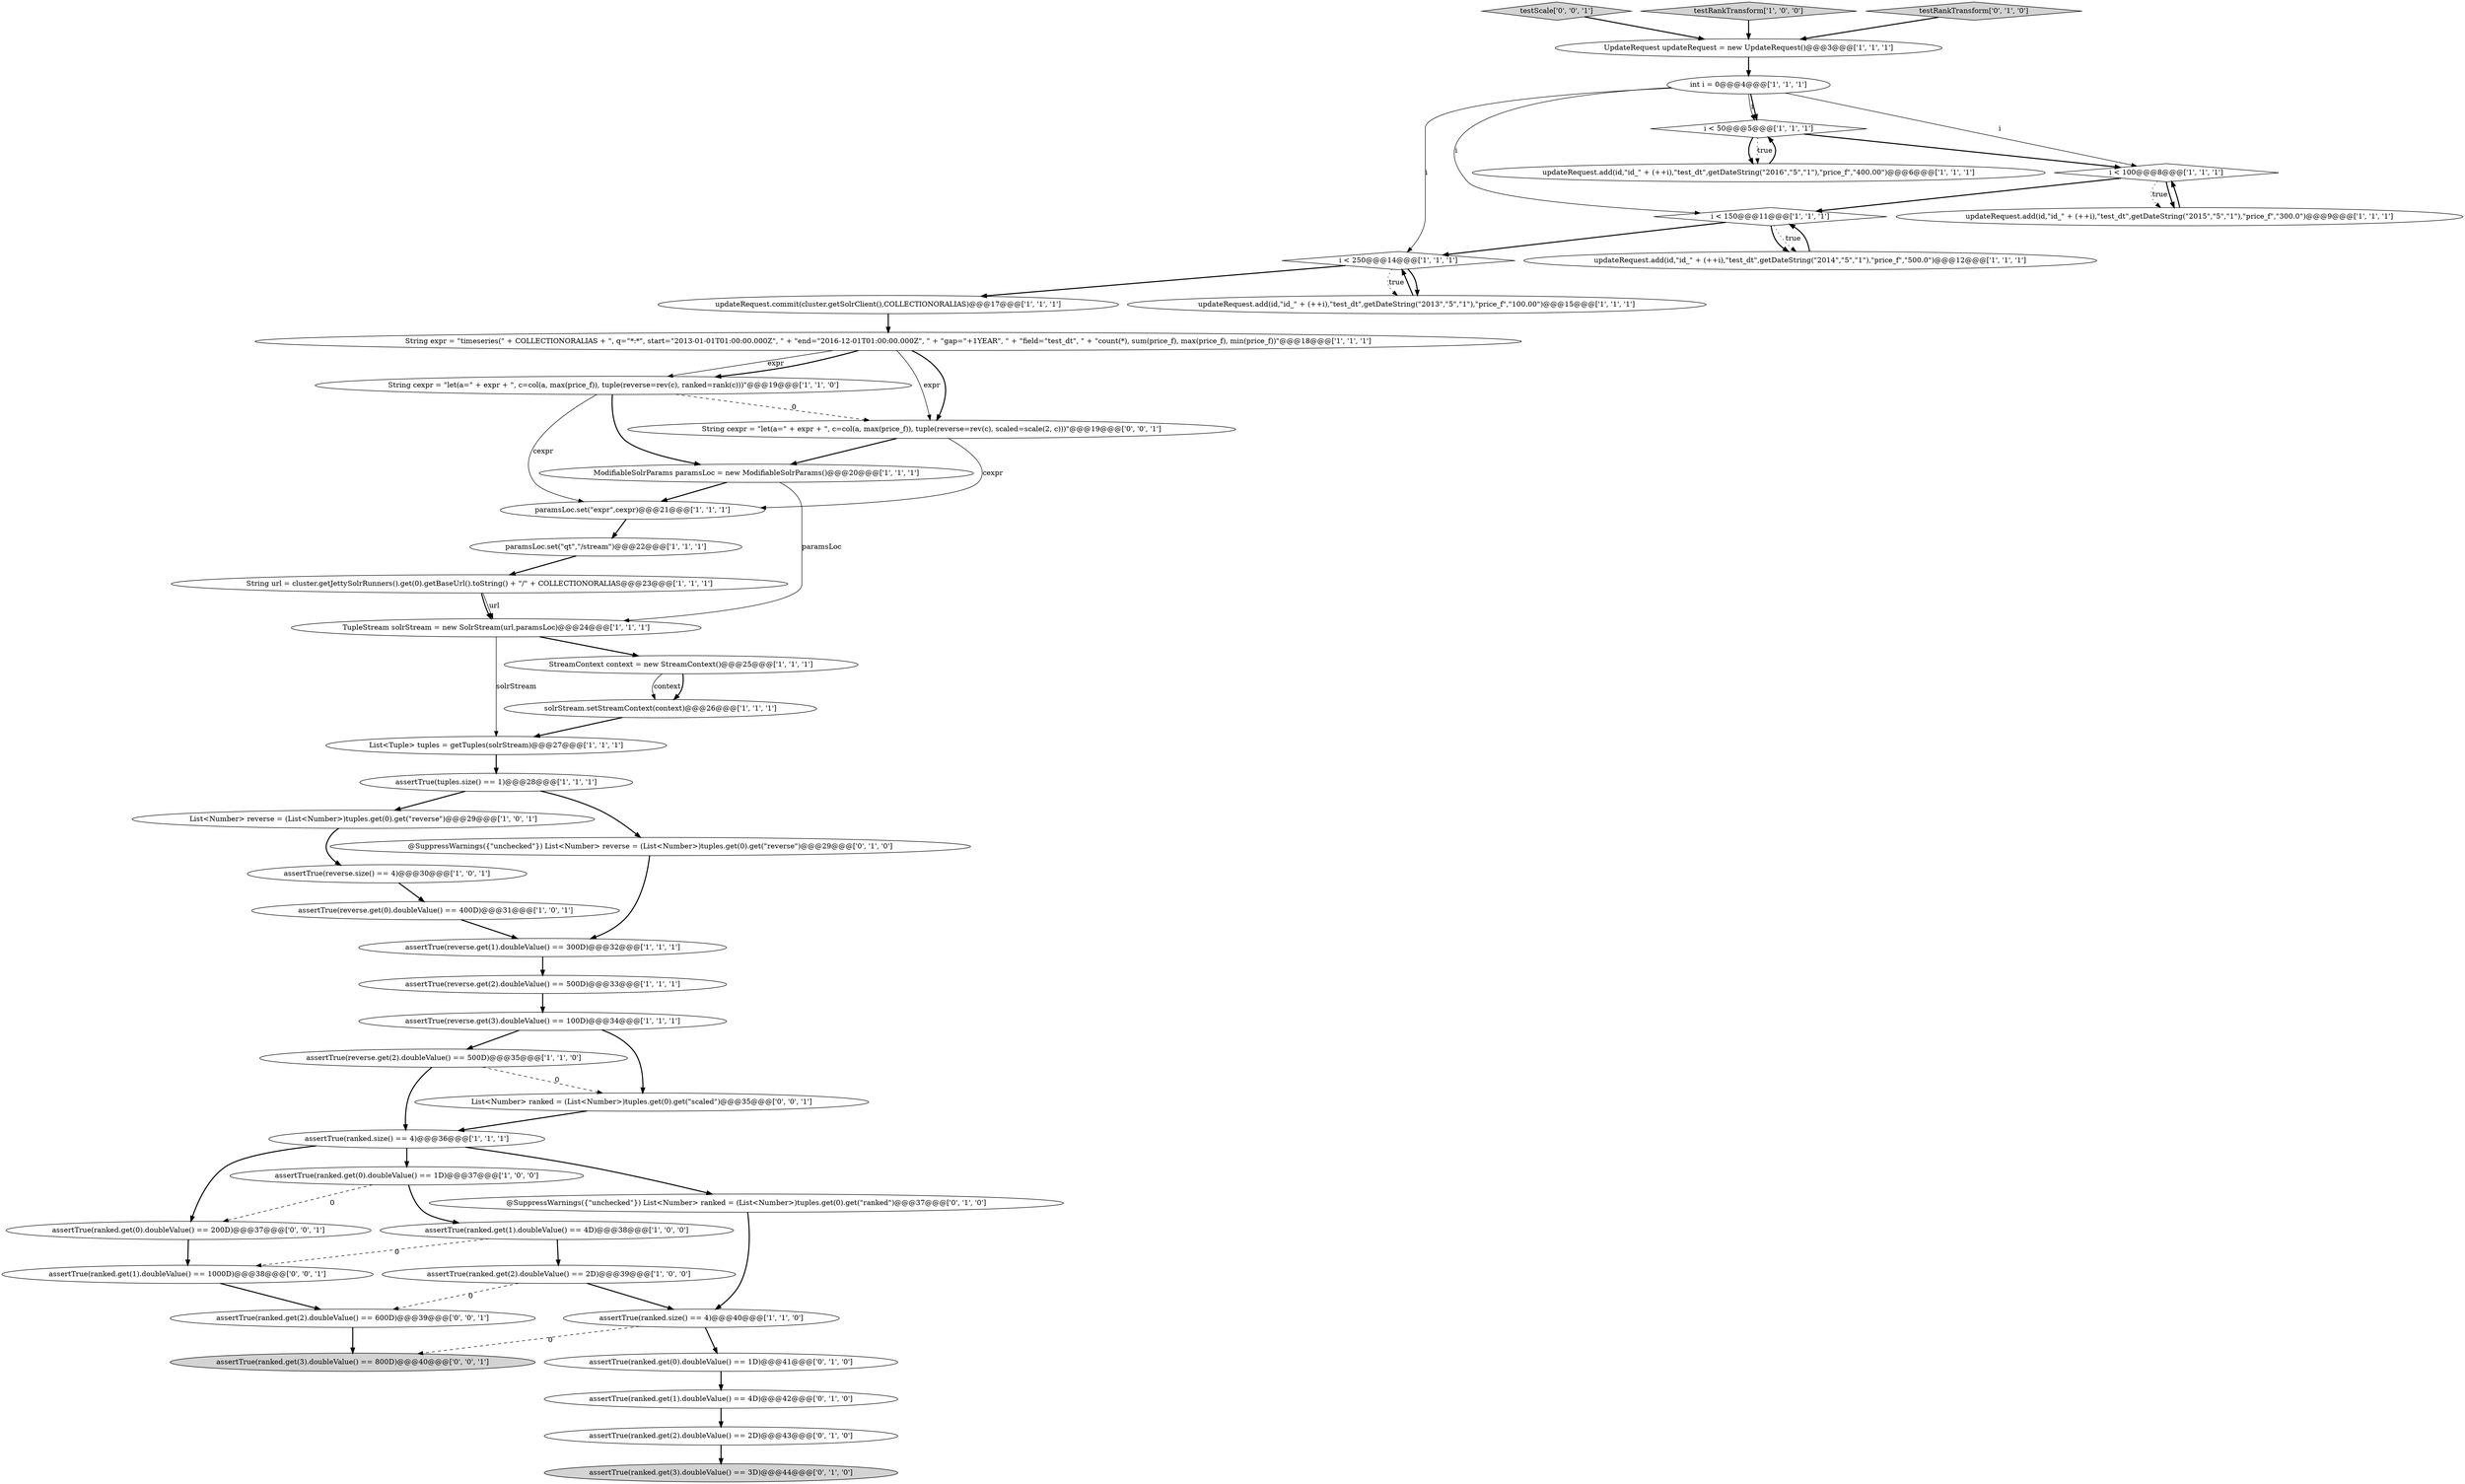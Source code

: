 digraph {
25 [style = filled, label = "TupleStream solrStream = new SolrStream(url,paramsLoc)@@@24@@@['1', '1', '1']", fillcolor = white, shape = ellipse image = "AAA0AAABBB1BBB"];
0 [style = filled, label = "updateRequest.add(id,\"id_\" + (++i),\"test_dt\",getDateString(\"2013\",\"5\",\"1\"),\"price_f\",\"100.00\")@@@15@@@['1', '1', '1']", fillcolor = white, shape = ellipse image = "AAA0AAABBB1BBB"];
35 [style = filled, label = "assertTrue(ranked.get(3).doubleValue() == 3D)@@@44@@@['0', '1', '0']", fillcolor = lightgray, shape = ellipse image = "AAA0AAABBB2BBB"];
8 [style = filled, label = "assertTrue(reverse.get(2).doubleValue() == 500D)@@@33@@@['1', '1', '1']", fillcolor = white, shape = ellipse image = "AAA0AAABBB1BBB"];
32 [style = filled, label = "assertTrue(reverse.get(3).doubleValue() == 100D)@@@34@@@['1', '1', '1']", fillcolor = white, shape = ellipse image = "AAA0AAABBB1BBB"];
26 [style = filled, label = "assertTrue(ranked.size() == 4)@@@36@@@['1', '1', '1']", fillcolor = white, shape = ellipse image = "AAA0AAABBB1BBB"];
6 [style = filled, label = "i < 250@@@14@@@['1', '1', '1']", fillcolor = white, shape = diamond image = "AAA0AAABBB1BBB"];
18 [style = filled, label = "assertTrue(tuples.size() == 1)@@@28@@@['1', '1', '1']", fillcolor = white, shape = ellipse image = "AAA0AAABBB1BBB"];
43 [style = filled, label = "assertTrue(ranked.get(1).doubleValue() == 1000D)@@@38@@@['0', '0', '1']", fillcolor = white, shape = ellipse image = "AAA0AAABBB3BBB"];
48 [style = filled, label = "testScale['0', '0', '1']", fillcolor = lightgray, shape = diamond image = "AAA0AAABBB3BBB"];
5 [style = filled, label = "StreamContext context = new StreamContext()@@@25@@@['1', '1', '1']", fillcolor = white, shape = ellipse image = "AAA0AAABBB1BBB"];
15 [style = filled, label = "i < 150@@@11@@@['1', '1', '1']", fillcolor = white, shape = diamond image = "AAA0AAABBB1BBB"];
47 [style = filled, label = "assertTrue(ranked.get(0).doubleValue() == 200D)@@@37@@@['0', '0', '1']", fillcolor = white, shape = ellipse image = "AAA0AAABBB3BBB"];
14 [style = filled, label = "testRankTransform['1', '0', '0']", fillcolor = lightgray, shape = diamond image = "AAA0AAABBB1BBB"];
31 [style = filled, label = "assertTrue(reverse.get(0).doubleValue() == 400D)@@@31@@@['1', '0', '1']", fillcolor = white, shape = ellipse image = "AAA0AAABBB1BBB"];
20 [style = filled, label = "List<Number> reverse = (List<Number>)tuples.get(0).get(\"reverse\")@@@29@@@['1', '0', '1']", fillcolor = white, shape = ellipse image = "AAA0AAABBB1BBB"];
23 [style = filled, label = "updateRequest.add(id,\"id_\" + (++i),\"test_dt\",getDateString(\"2014\",\"5\",\"1\"),\"price_f\",\"500.0\")@@@12@@@['1', '1', '1']", fillcolor = white, shape = ellipse image = "AAA0AAABBB1BBB"];
19 [style = filled, label = "assertTrue(ranked.get(1).doubleValue() == 4D)@@@38@@@['1', '0', '0']", fillcolor = white, shape = ellipse image = "AAA0AAABBB1BBB"];
40 [style = filled, label = "testRankTransform['0', '1', '0']", fillcolor = lightgray, shape = diamond image = "AAA0AAABBB2BBB"];
33 [style = filled, label = "List<Tuple> tuples = getTuples(solrStream)@@@27@@@['1', '1', '1']", fillcolor = white, shape = ellipse image = "AAA0AAABBB1BBB"];
16 [style = filled, label = "updateRequest.commit(cluster.getSolrClient(),COLLECTIONORALIAS)@@@17@@@['1', '1', '1']", fillcolor = white, shape = ellipse image = "AAA0AAABBB1BBB"];
11 [style = filled, label = "assertTrue(ranked.get(2).doubleValue() == 2D)@@@39@@@['1', '0', '0']", fillcolor = white, shape = ellipse image = "AAA0AAABBB1BBB"];
28 [style = filled, label = "ModifiableSolrParams paramsLoc = new ModifiableSolrParams()@@@20@@@['1', '1', '1']", fillcolor = white, shape = ellipse image = "AAA0AAABBB1BBB"];
37 [style = filled, label = "assertTrue(ranked.get(0).doubleValue() == 1D)@@@41@@@['0', '1', '0']", fillcolor = white, shape = ellipse image = "AAA0AAABBB2BBB"];
34 [style = filled, label = "assertTrue(reverse.get(2).doubleValue() == 500D)@@@35@@@['1', '1', '0']", fillcolor = white, shape = ellipse image = "AAA0AAABBB1BBB"];
39 [style = filled, label = "assertTrue(ranked.get(2).doubleValue() == 2D)@@@43@@@['0', '1', '0']", fillcolor = white, shape = ellipse image = "AAA0AAABBB2BBB"];
10 [style = filled, label = "String url = cluster.getJettySolrRunners().get(0).getBaseUrl().toString() + \"/\" + COLLECTIONORALIAS@@@23@@@['1', '1', '1']", fillcolor = white, shape = ellipse image = "AAA0AAABBB1BBB"];
38 [style = filled, label = "@SuppressWarnings({\"unchecked\"}) List<Number> ranked = (List<Number>)tuples.get(0).get(\"ranked\")@@@37@@@['0', '1', '0']", fillcolor = white, shape = ellipse image = "AAA0AAABBB2BBB"];
12 [style = filled, label = "int i = 0@@@4@@@['1', '1', '1']", fillcolor = white, shape = ellipse image = "AAA0AAABBB1BBB"];
9 [style = filled, label = "assertTrue(ranked.get(0).doubleValue() == 1D)@@@37@@@['1', '0', '0']", fillcolor = white, shape = ellipse image = "AAA0AAABBB1BBB"];
3 [style = filled, label = "String expr = \"timeseries(\" + COLLECTIONORALIAS + \", q=\"*:*\", start=\"2013-01-01T01:00:00.000Z\", \" + \"end=\"2016-12-01T01:00:00.000Z\", \" + \"gap=\"+1YEAR\", \" + \"field=\"test_dt\", \" + \"count(*), sum(price_f), max(price_f), min(price_f))\"@@@18@@@['1', '1', '1']", fillcolor = white, shape = ellipse image = "AAA0AAABBB1BBB"];
46 [style = filled, label = "assertTrue(ranked.get(2).doubleValue() == 600D)@@@39@@@['0', '0', '1']", fillcolor = white, shape = ellipse image = "AAA0AAABBB3BBB"];
17 [style = filled, label = "solrStream.setStreamContext(context)@@@26@@@['1', '1', '1']", fillcolor = white, shape = ellipse image = "AAA0AAABBB1BBB"];
4 [style = filled, label = "assertTrue(reverse.size() == 4)@@@30@@@['1', '0', '1']", fillcolor = white, shape = ellipse image = "AAA0AAABBB1BBB"];
1 [style = filled, label = "assertTrue(reverse.get(1).doubleValue() == 300D)@@@32@@@['1', '1', '1']", fillcolor = white, shape = ellipse image = "AAA0AAABBB1BBB"];
22 [style = filled, label = "UpdateRequest updateRequest = new UpdateRequest()@@@3@@@['1', '1', '1']", fillcolor = white, shape = ellipse image = "AAA0AAABBB1BBB"];
36 [style = filled, label = "@SuppressWarnings({\"unchecked\"}) List<Number> reverse = (List<Number>)tuples.get(0).get(\"reverse\")@@@29@@@['0', '1', '0']", fillcolor = white, shape = ellipse image = "AAA0AAABBB2BBB"];
29 [style = filled, label = "i < 100@@@8@@@['1', '1', '1']", fillcolor = white, shape = diamond image = "AAA0AAABBB1BBB"];
42 [style = filled, label = "List<Number> ranked = (List<Number>)tuples.get(0).get(\"scaled\")@@@35@@@['0', '0', '1']", fillcolor = white, shape = ellipse image = "AAA0AAABBB3BBB"];
27 [style = filled, label = "assertTrue(ranked.size() == 4)@@@40@@@['1', '1', '0']", fillcolor = white, shape = ellipse image = "AAA0AAABBB1BBB"];
44 [style = filled, label = "assertTrue(ranked.get(3).doubleValue() == 800D)@@@40@@@['0', '0', '1']", fillcolor = lightgray, shape = ellipse image = "AAA0AAABBB3BBB"];
24 [style = filled, label = "paramsLoc.set(\"expr\",cexpr)@@@21@@@['1', '1', '1']", fillcolor = white, shape = ellipse image = "AAA0AAABBB1BBB"];
13 [style = filled, label = "i < 50@@@5@@@['1', '1', '1']", fillcolor = white, shape = diamond image = "AAA0AAABBB1BBB"];
2 [style = filled, label = "updateRequest.add(id,\"id_\" + (++i),\"test_dt\",getDateString(\"2015\",\"5\",\"1\"),\"price_f\",\"300.0\")@@@9@@@['1', '1', '1']", fillcolor = white, shape = ellipse image = "AAA0AAABBB1BBB"];
30 [style = filled, label = "updateRequest.add(id,\"id_\" + (++i),\"test_dt\",getDateString(\"2016\",\"5\",\"1\"),\"price_f\",\"400.00\")@@@6@@@['1', '1', '1']", fillcolor = white, shape = ellipse image = "AAA0AAABBB1BBB"];
41 [style = filled, label = "assertTrue(ranked.get(1).doubleValue() == 4D)@@@42@@@['0', '1', '0']", fillcolor = white, shape = ellipse image = "AAA0AAABBB2BBB"];
45 [style = filled, label = "String cexpr = \"let(a=\" + expr + \", c=col(a, max(price_f)), tuple(reverse=rev(c), scaled=scale(2, c)))\"@@@19@@@['0', '0', '1']", fillcolor = white, shape = ellipse image = "AAA0AAABBB3BBB"];
21 [style = filled, label = "String cexpr = \"let(a=\" + expr + \", c=col(a, max(price_f)), tuple(reverse=rev(c), ranked=rank(c)))\"@@@19@@@['1', '1', '0']", fillcolor = white, shape = ellipse image = "AAA0AAABBB1BBB"];
7 [style = filled, label = "paramsLoc.set(\"qt\",\"/stream\")@@@22@@@['1', '1', '1']", fillcolor = white, shape = ellipse image = "AAA0AAABBB1BBB"];
46->44 [style = bold, label=""];
16->3 [style = bold, label=""];
15->23 [style = bold, label=""];
29->15 [style = bold, label=""];
42->26 [style = bold, label=""];
12->29 [style = solid, label="i"];
30->13 [style = bold, label=""];
1->8 [style = bold, label=""];
29->2 [style = dotted, label="true"];
8->32 [style = bold, label=""];
0->6 [style = bold, label=""];
7->10 [style = bold, label=""];
12->15 [style = solid, label="i"];
3->45 [style = solid, label="expr"];
37->41 [style = bold, label=""];
3->45 [style = bold, label=""];
5->17 [style = solid, label="context"];
34->42 [style = dashed, label="0"];
23->15 [style = bold, label=""];
14->22 [style = bold, label=""];
26->47 [style = bold, label=""];
45->24 [style = solid, label="cexpr"];
38->27 [style = bold, label=""];
26->9 [style = bold, label=""];
19->11 [style = bold, label=""];
15->6 [style = bold, label=""];
6->0 [style = bold, label=""];
17->33 [style = bold, label=""];
13->30 [style = bold, label=""];
31->1 [style = bold, label=""];
32->34 [style = bold, label=""];
18->36 [style = bold, label=""];
45->28 [style = bold, label=""];
47->43 [style = bold, label=""];
48->22 [style = bold, label=""];
5->17 [style = bold, label=""];
36->1 [style = bold, label=""];
43->46 [style = bold, label=""];
21->45 [style = dashed, label="0"];
21->28 [style = bold, label=""];
20->4 [style = bold, label=""];
9->47 [style = dashed, label="0"];
26->38 [style = bold, label=""];
12->13 [style = bold, label=""];
4->31 [style = bold, label=""];
18->20 [style = bold, label=""];
13->29 [style = bold, label=""];
27->37 [style = bold, label=""];
29->2 [style = bold, label=""];
12->6 [style = solid, label="i"];
3->21 [style = solid, label="expr"];
13->30 [style = dotted, label="true"];
33->18 [style = bold, label=""];
34->26 [style = bold, label=""];
10->25 [style = bold, label=""];
6->16 [style = bold, label=""];
22->12 [style = bold, label=""];
39->35 [style = bold, label=""];
19->43 [style = dashed, label="0"];
12->13 [style = solid, label="i"];
40->22 [style = bold, label=""];
28->24 [style = bold, label=""];
9->19 [style = bold, label=""];
21->24 [style = solid, label="cexpr"];
3->21 [style = bold, label=""];
25->5 [style = bold, label=""];
25->33 [style = solid, label="solrStream"];
27->44 [style = dashed, label="0"];
11->46 [style = dashed, label="0"];
6->0 [style = dotted, label="true"];
15->23 [style = dotted, label="true"];
41->39 [style = bold, label=""];
2->29 [style = bold, label=""];
24->7 [style = bold, label=""];
32->42 [style = bold, label=""];
10->25 [style = solid, label="url"];
11->27 [style = bold, label=""];
28->25 [style = solid, label="paramsLoc"];
}
